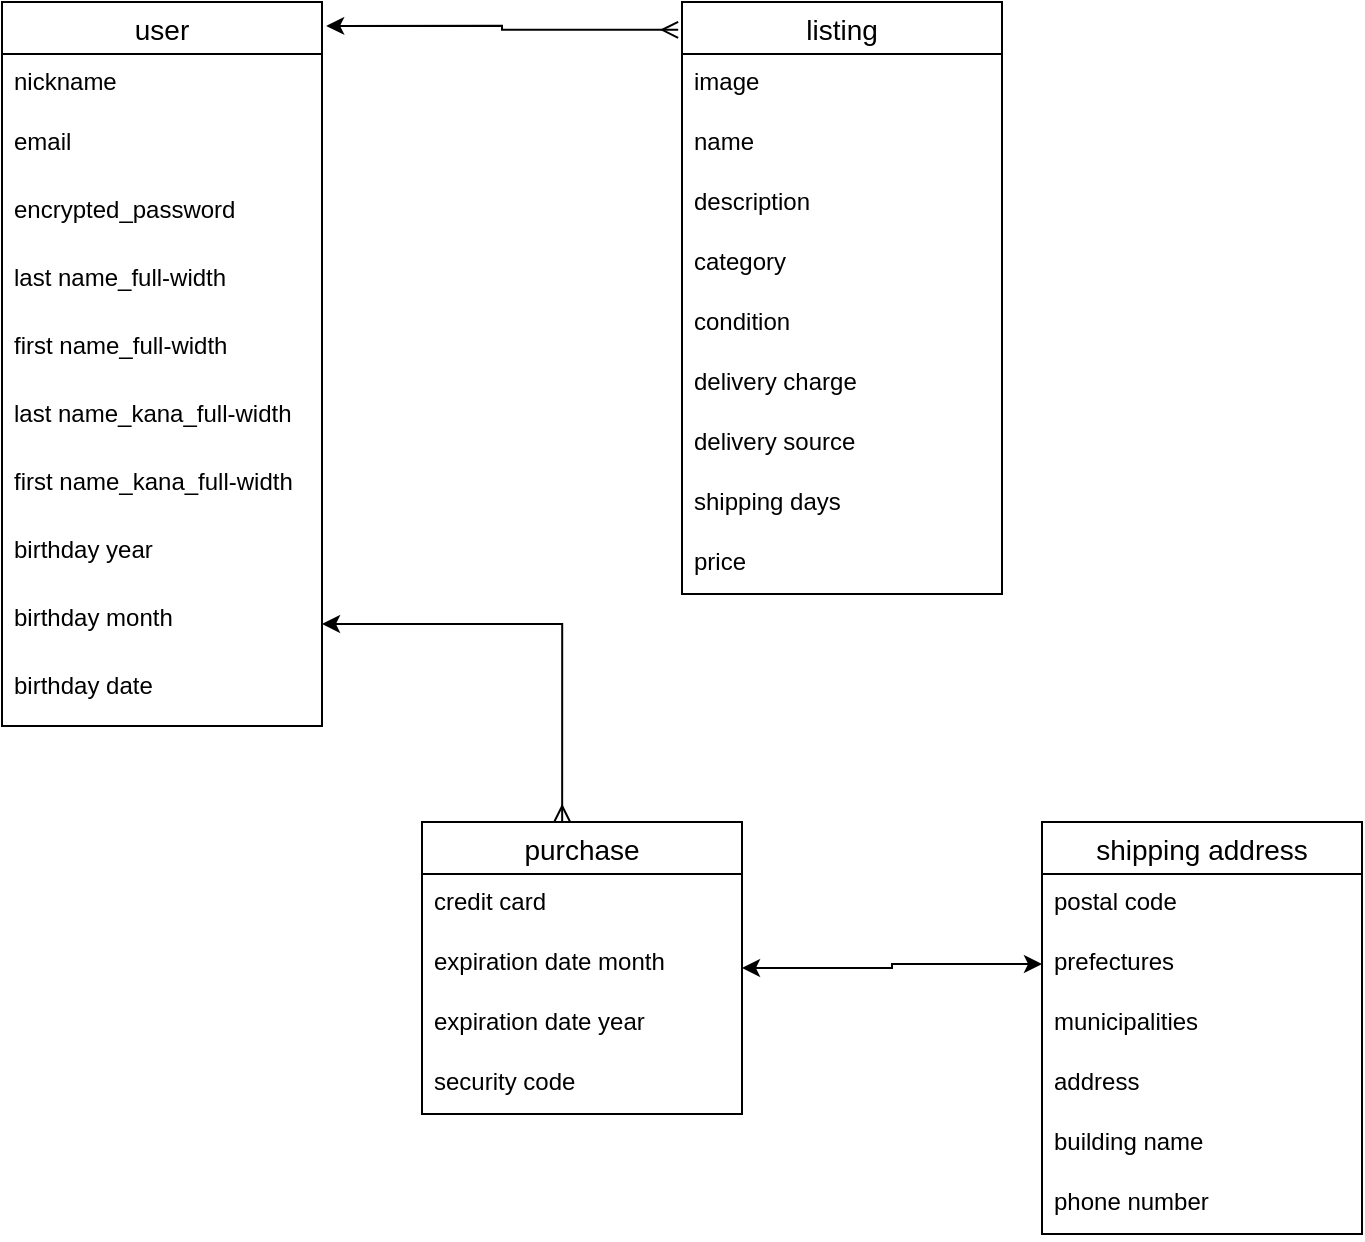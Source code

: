 <mxfile>
    <diagram id="TB_l8SDHbAAe3ESFyvgz" name="ページ1">
        <mxGraphModel dx="401" dy="574" grid="1" gridSize="10" guides="1" tooltips="1" connect="1" arrows="1" fold="1" page="1" pageScale="1" pageWidth="827" pageHeight="1169" math="0" shadow="0">
            <root>
                <mxCell id="0"/>
                <mxCell id="1" parent="0"/>
                <mxCell id="2" value="user" style="swimlane;fontStyle=0;childLayout=stackLayout;horizontal=1;startSize=26;horizontalStack=0;resizeParent=1;resizeParentMax=0;resizeLast=0;collapsible=1;marginBottom=0;align=center;fontSize=14;" vertex="1" parent="1">
                    <mxGeometry x="90" y="200" width="160" height="362" as="geometry"/>
                </mxCell>
                <mxCell id="3" value="nickname" style="text;strokeColor=none;fillColor=none;spacingLeft=4;spacingRight=4;overflow=hidden;rotatable=0;points=[[0,0.5],[1,0.5]];portConstraint=eastwest;fontSize=12;" vertex="1" parent="2">
                    <mxGeometry y="26" width="160" height="30" as="geometry"/>
                </mxCell>
                <mxCell id="6" value="email" style="text;strokeColor=none;fillColor=none;spacingLeft=4;spacingRight=4;overflow=hidden;rotatable=0;points=[[0,0.5],[1,0.5]];portConstraint=eastwest;fontSize=12;" vertex="1" parent="2">
                    <mxGeometry y="56" width="160" height="34" as="geometry"/>
                </mxCell>
                <mxCell id="5" value="encrypted_password" style="text;strokeColor=none;fillColor=none;spacingLeft=4;spacingRight=4;overflow=hidden;rotatable=0;points=[[0,0.5],[1,0.5]];portConstraint=eastwest;fontSize=12;" vertex="1" parent="2">
                    <mxGeometry y="90" width="160" height="34" as="geometry"/>
                </mxCell>
                <mxCell id="8" value="last name_full-width" style="text;strokeColor=none;fillColor=none;spacingLeft=4;spacingRight=4;overflow=hidden;rotatable=0;points=[[0,0.5],[1,0.5]];portConstraint=eastwest;fontSize=12;" vertex="1" parent="2">
                    <mxGeometry y="124" width="160" height="34" as="geometry"/>
                </mxCell>
                <mxCell id="10" value="first name_full-width" style="text;strokeColor=none;fillColor=none;spacingLeft=4;spacingRight=4;overflow=hidden;rotatable=0;points=[[0,0.5],[1,0.5]];portConstraint=eastwest;fontSize=12;" vertex="1" parent="2">
                    <mxGeometry y="158" width="160" height="34" as="geometry"/>
                </mxCell>
                <mxCell id="11" value="last name_kana_full-width" style="text;strokeColor=none;fillColor=none;spacingLeft=4;spacingRight=4;overflow=hidden;rotatable=0;points=[[0,0.5],[1,0.5]];portConstraint=eastwest;fontSize=12;" vertex="1" parent="2">
                    <mxGeometry y="192" width="160" height="34" as="geometry"/>
                </mxCell>
                <mxCell id="12" value="first name_kana_full-width" style="text;strokeColor=none;fillColor=none;spacingLeft=4;spacingRight=4;overflow=hidden;rotatable=0;points=[[0,0.5],[1,0.5]];portConstraint=eastwest;fontSize=12;" vertex="1" parent="2">
                    <mxGeometry y="226" width="160" height="34" as="geometry"/>
                </mxCell>
                <mxCell id="15" value="birthday year" style="text;strokeColor=none;fillColor=none;spacingLeft=4;spacingRight=4;overflow=hidden;rotatable=0;points=[[0,0.5],[1,0.5]];portConstraint=eastwest;fontSize=12;" vertex="1" parent="2">
                    <mxGeometry y="260" width="160" height="34" as="geometry"/>
                </mxCell>
                <mxCell id="14" value="birthday month" style="text;strokeColor=none;fillColor=none;spacingLeft=4;spacingRight=4;overflow=hidden;rotatable=0;points=[[0,0.5],[1,0.5]];portConstraint=eastwest;fontSize=12;" vertex="1" parent="2">
                    <mxGeometry y="294" width="160" height="34" as="geometry"/>
                </mxCell>
                <mxCell id="16" value="birthday date" style="text;strokeColor=none;fillColor=none;spacingLeft=4;spacingRight=4;overflow=hidden;rotatable=0;points=[[0,0.5],[1,0.5]];portConstraint=eastwest;fontSize=12;" vertex="1" parent="2">
                    <mxGeometry y="328" width="160" height="34" as="geometry"/>
                </mxCell>
                <mxCell id="30" value="listing" style="swimlane;fontStyle=0;childLayout=stackLayout;horizontal=1;startSize=26;horizontalStack=0;resizeParent=1;resizeParentMax=0;resizeLast=0;collapsible=1;marginBottom=0;align=center;fontSize=14;" vertex="1" parent="1">
                    <mxGeometry x="430" y="200" width="160" height="296" as="geometry"/>
                </mxCell>
                <mxCell id="31" value="image" style="text;strokeColor=none;fillColor=none;spacingLeft=4;spacingRight=4;overflow=hidden;rotatable=0;points=[[0,0.5],[1,0.5]];portConstraint=eastwest;fontSize=12;" vertex="1" parent="30">
                    <mxGeometry y="26" width="160" height="30" as="geometry"/>
                </mxCell>
                <mxCell id="32" value="name" style="text;strokeColor=none;fillColor=none;spacingLeft=4;spacingRight=4;overflow=hidden;rotatable=0;points=[[0,0.5],[1,0.5]];portConstraint=eastwest;fontSize=12;" vertex="1" parent="30">
                    <mxGeometry y="56" width="160" height="30" as="geometry"/>
                </mxCell>
                <mxCell id="33" value="description" style="text;strokeColor=none;fillColor=none;spacingLeft=4;spacingRight=4;overflow=hidden;rotatable=0;points=[[0,0.5],[1,0.5]];portConstraint=eastwest;fontSize=12;" vertex="1" parent="30">
                    <mxGeometry y="86" width="160" height="30" as="geometry"/>
                </mxCell>
                <mxCell id="34" value="category" style="text;strokeColor=none;fillColor=none;spacingLeft=4;spacingRight=4;overflow=hidden;rotatable=0;points=[[0,0.5],[1,0.5]];portConstraint=eastwest;fontSize=12;" vertex="1" parent="30">
                    <mxGeometry y="116" width="160" height="30" as="geometry"/>
                </mxCell>
                <mxCell id="35" value="condition" style="text;strokeColor=none;fillColor=none;spacingLeft=4;spacingRight=4;overflow=hidden;rotatable=0;points=[[0,0.5],[1,0.5]];portConstraint=eastwest;fontSize=12;" vertex="1" parent="30">
                    <mxGeometry y="146" width="160" height="30" as="geometry"/>
                </mxCell>
                <mxCell id="36" value="delivery charge" style="text;strokeColor=none;fillColor=none;spacingLeft=4;spacingRight=4;overflow=hidden;rotatable=0;points=[[0,0.5],[1,0.5]];portConstraint=eastwest;fontSize=12;" vertex="1" parent="30">
                    <mxGeometry y="176" width="160" height="30" as="geometry"/>
                </mxCell>
                <mxCell id="37" value="delivery source" style="text;strokeColor=none;fillColor=none;spacingLeft=4;spacingRight=4;overflow=hidden;rotatable=0;points=[[0,0.5],[1,0.5]];portConstraint=eastwest;fontSize=12;" vertex="1" parent="30">
                    <mxGeometry y="206" width="160" height="30" as="geometry"/>
                </mxCell>
                <mxCell id="38" value="shipping days" style="text;strokeColor=none;fillColor=none;spacingLeft=4;spacingRight=4;overflow=hidden;rotatable=0;points=[[0,0.5],[1,0.5]];portConstraint=eastwest;fontSize=12;" vertex="1" parent="30">
                    <mxGeometry y="236" width="160" height="30" as="geometry"/>
                </mxCell>
                <mxCell id="39" value="price" style="text;strokeColor=none;fillColor=none;spacingLeft=4;spacingRight=4;overflow=hidden;rotatable=0;points=[[0,0.5],[1,0.5]];portConstraint=eastwest;fontSize=12;" vertex="1" parent="30">
                    <mxGeometry y="266" width="160" height="30" as="geometry"/>
                </mxCell>
                <mxCell id="60" style="edgeStyle=orthogonalEdgeStyle;rounded=0;orthogonalLoop=1;jettySize=auto;html=1;entryX=0;entryY=0.5;entryDx=0;entryDy=0;startArrow=classic;startFill=1;endArrow=classic;endFill=1;" edge="1" parent="1" source="40" target="55">
                    <mxGeometry relative="1" as="geometry"/>
                </mxCell>
                <mxCell id="40" value="purchase" style="swimlane;fontStyle=0;childLayout=stackLayout;horizontal=1;startSize=26;horizontalStack=0;resizeParent=1;resizeParentMax=0;resizeLast=0;collapsible=1;marginBottom=0;align=center;fontSize=14;" vertex="1" parent="1">
                    <mxGeometry x="300" y="610" width="160" height="146" as="geometry"/>
                </mxCell>
                <mxCell id="41" value="credit card" style="text;strokeColor=none;fillColor=none;spacingLeft=4;spacingRight=4;overflow=hidden;rotatable=0;points=[[0,0.5],[1,0.5]];portConstraint=eastwest;fontSize=12;" vertex="1" parent="40">
                    <mxGeometry y="26" width="160" height="30" as="geometry"/>
                </mxCell>
                <mxCell id="42" value="expiration date month" style="text;strokeColor=none;fillColor=none;spacingLeft=4;spacingRight=4;overflow=hidden;rotatable=0;points=[[0,0.5],[1,0.5]];portConstraint=eastwest;fontSize=12;" vertex="1" parent="40">
                    <mxGeometry y="56" width="160" height="30" as="geometry"/>
                </mxCell>
                <mxCell id="44" value="expiration date year" style="text;strokeColor=none;fillColor=none;spacingLeft=4;spacingRight=4;overflow=hidden;rotatable=0;points=[[0,0.5],[1,0.5]];portConstraint=eastwest;fontSize=12;" vertex="1" parent="40">
                    <mxGeometry y="86" width="160" height="30" as="geometry"/>
                </mxCell>
                <mxCell id="43" value="security code" style="text;strokeColor=none;fillColor=none;spacingLeft=4;spacingRight=4;overflow=hidden;rotatable=0;points=[[0,0.5],[1,0.5]];portConstraint=eastwest;fontSize=12;" vertex="1" parent="40">
                    <mxGeometry y="116" width="160" height="30" as="geometry"/>
                </mxCell>
                <mxCell id="51" style="edgeStyle=orthogonalEdgeStyle;rounded=0;orthogonalLoop=1;jettySize=auto;html=1;exitX=1.013;exitY=0.033;exitDx=0;exitDy=0;entryX=-0.012;entryY=0.047;entryDx=0;entryDy=0;entryPerimeter=0;exitPerimeter=0;startArrow=classic;startFill=1;endArrow=ERmany;endFill=0;" edge="1" parent="1" source="2" target="30">
                    <mxGeometry relative="1" as="geometry">
                        <mxPoint x="400" y="260" as="targetPoint"/>
                    </mxGeometry>
                </mxCell>
                <mxCell id="52" style="edgeStyle=orthogonalEdgeStyle;rounded=0;orthogonalLoop=1;jettySize=auto;html=1;startArrow=classic;startFill=1;endArrow=ERmany;endFill=0;entryX=0.438;entryY=0;entryDx=0;entryDy=0;entryPerimeter=0;" edge="1" parent="1" source="14" target="40">
                    <mxGeometry relative="1" as="geometry">
                        <mxPoint x="360" y="610" as="targetPoint"/>
                    </mxGeometry>
                </mxCell>
                <mxCell id="53" value="shipping address" style="swimlane;fontStyle=0;childLayout=stackLayout;horizontal=1;startSize=26;horizontalStack=0;resizeParent=1;resizeParentMax=0;resizeLast=0;collapsible=1;marginBottom=0;align=center;fontSize=14;" vertex="1" parent="1">
                    <mxGeometry x="610" y="610" width="160" height="206" as="geometry"/>
                </mxCell>
                <mxCell id="54" value="postal code" style="text;strokeColor=none;fillColor=none;spacingLeft=4;spacingRight=4;overflow=hidden;rotatable=0;points=[[0,0.5],[1,0.5]];portConstraint=eastwest;fontSize=12;" vertex="1" parent="53">
                    <mxGeometry y="26" width="160" height="30" as="geometry"/>
                </mxCell>
                <mxCell id="55" value="prefectures" style="text;strokeColor=none;fillColor=none;spacingLeft=4;spacingRight=4;overflow=hidden;rotatable=0;points=[[0,0.5],[1,0.5]];portConstraint=eastwest;fontSize=12;" vertex="1" parent="53">
                    <mxGeometry y="56" width="160" height="30" as="geometry"/>
                </mxCell>
                <mxCell id="56" value="municipalities" style="text;strokeColor=none;fillColor=none;spacingLeft=4;spacingRight=4;overflow=hidden;rotatable=0;points=[[0,0.5],[1,0.5]];portConstraint=eastwest;fontSize=12;" vertex="1" parent="53">
                    <mxGeometry y="86" width="160" height="30" as="geometry"/>
                </mxCell>
                <mxCell id="57" value="address" style="text;strokeColor=none;fillColor=none;spacingLeft=4;spacingRight=4;overflow=hidden;rotatable=0;points=[[0,0.5],[1,0.5]];portConstraint=eastwest;fontSize=12;" vertex="1" parent="53">
                    <mxGeometry y="116" width="160" height="30" as="geometry"/>
                </mxCell>
                <mxCell id="58" value="building name" style="text;strokeColor=none;fillColor=none;spacingLeft=4;spacingRight=4;overflow=hidden;rotatable=0;points=[[0,0.5],[1,0.5]];portConstraint=eastwest;fontSize=12;" vertex="1" parent="53">
                    <mxGeometry y="146" width="160" height="30" as="geometry"/>
                </mxCell>
                <mxCell id="59" value="phone number" style="text;strokeColor=none;fillColor=none;spacingLeft=4;spacingRight=4;overflow=hidden;rotatable=0;points=[[0,0.5],[1,0.5]];portConstraint=eastwest;fontSize=12;" vertex="1" parent="53">
                    <mxGeometry y="176" width="160" height="30" as="geometry"/>
                </mxCell>
            </root>
        </mxGraphModel>
    </diagram>
</mxfile>